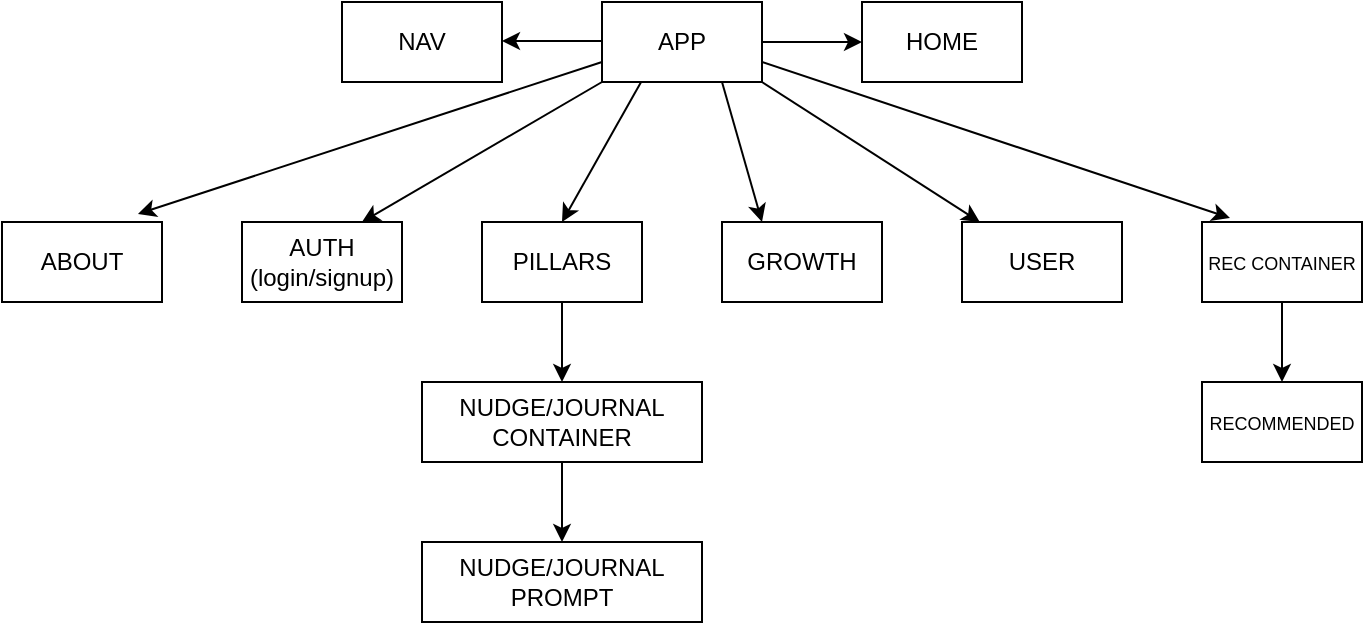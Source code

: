 <mxfile>
    <diagram id="s9jXo4QW0Z18Gfw3uZCw" name="Page-1">
        <mxGraphModel dx="537" dy="312" grid="1" gridSize="10" guides="1" tooltips="1" connect="1" arrows="1" fold="1" page="1" pageScale="1" pageWidth="850" pageHeight="1100" math="0" shadow="0">
            <root>
                <mxCell id="0"/>
                <mxCell id="1" parent="0"/>
                <mxCell id="12" value="" style="edgeStyle=none;html=1;entryX=0;entryY=0.5;entryDx=0;entryDy=0;" parent="1" source="2" target="10" edge="1">
                    <mxGeometry relative="1" as="geometry">
                        <mxPoint x="480" y="30" as="targetPoint"/>
                    </mxGeometry>
                </mxCell>
                <mxCell id="2" value="" style="whiteSpace=wrap;html=1;" parent="1" vertex="1">
                    <mxGeometry x="360" y="10" width="80" height="40" as="geometry"/>
                </mxCell>
                <mxCell id="28" value="" style="edgeStyle=none;html=1;exitX=1;exitY=1;exitDx=0;exitDy=0;" parent="1" source="2" target="20" edge="1">
                    <mxGeometry relative="1" as="geometry">
                        <mxPoint x="420" y="50" as="sourcePoint"/>
                    </mxGeometry>
                </mxCell>
                <mxCell id="3" value="APP" style="text;strokeColor=none;align=center;fillColor=none;html=1;verticalAlign=middle;whiteSpace=wrap;rounded=0;" parent="1" vertex="1">
                    <mxGeometry x="370" y="15" width="60" height="30" as="geometry"/>
                </mxCell>
                <mxCell id="9" value="" style="whiteSpace=wrap;html=1;" parent="1" vertex="1">
                    <mxGeometry x="230" y="10" width="80" height="40" as="geometry"/>
                </mxCell>
                <mxCell id="10" value="" style="whiteSpace=wrap;html=1;" parent="1" vertex="1">
                    <mxGeometry x="490" y="10" width="80" height="40" as="geometry"/>
                </mxCell>
                <mxCell id="8" value="NAV" style="text;strokeColor=none;align=center;fillColor=none;html=1;verticalAlign=middle;whiteSpace=wrap;rounded=0;" parent="1" vertex="1">
                    <mxGeometry x="240" y="15" width="60" height="30" as="geometry"/>
                </mxCell>
                <mxCell id="7" value="HOME" style="text;strokeColor=none;align=center;fillColor=none;html=1;verticalAlign=middle;whiteSpace=wrap;rounded=0;" parent="1" vertex="1">
                    <mxGeometry x="500" y="15" width="60" height="30" as="geometry"/>
                </mxCell>
                <mxCell id="15" value="" style="edgeStyle=none;html=1;" parent="1" edge="1">
                    <mxGeometry relative="1" as="geometry">
                        <mxPoint x="360" y="29.5" as="sourcePoint"/>
                        <mxPoint x="310" y="29.5" as="targetPoint"/>
                    </mxGeometry>
                </mxCell>
                <mxCell id="17" value="ABOUT" style="whiteSpace=wrap;html=1;" parent="1" vertex="1">
                    <mxGeometry x="60" y="120" width="80" height="40" as="geometry"/>
                </mxCell>
                <mxCell id="18" value="AUTH&lt;br&gt;(login/signup)" style="whiteSpace=wrap;html=1;" parent="1" vertex="1">
                    <mxGeometry x="180" y="120" width="80" height="40" as="geometry"/>
                </mxCell>
                <mxCell id="34" value="" style="edgeStyle=none;html=1;" parent="1" source="19" target="23" edge="1">
                    <mxGeometry relative="1" as="geometry"/>
                </mxCell>
                <mxCell id="19" value="PILLARS" style="whiteSpace=wrap;html=1;" parent="1" vertex="1">
                    <mxGeometry x="300" y="120" width="80" height="40" as="geometry"/>
                </mxCell>
                <mxCell id="20" value="USER" style="whiteSpace=wrap;html=1;" parent="1" vertex="1">
                    <mxGeometry x="540" y="120" width="80" height="40" as="geometry"/>
                </mxCell>
                <mxCell id="21" value="GROWTH" style="whiteSpace=wrap;html=1;" parent="1" vertex="1">
                    <mxGeometry x="420" y="120" width="80" height="40" as="geometry"/>
                </mxCell>
                <mxCell id="37" value="" style="edgeStyle=none;html=1;" parent="1" source="23" target="25" edge="1">
                    <mxGeometry relative="1" as="geometry"/>
                </mxCell>
                <mxCell id="23" value="&lt;font style=&quot;font-size: 12px;&quot;&gt;NUDGE/JOURNAL CONTAINER&lt;/font&gt;" style="whiteSpace=wrap;html=1;" parent="1" vertex="1">
                    <mxGeometry x="270" y="200" width="140" height="40" as="geometry"/>
                </mxCell>
                <mxCell id="25" value="NUDGE/JOURNAL PROMPT" style="whiteSpace=wrap;html=1;" parent="1" vertex="1">
                    <mxGeometry x="270" y="280" width="140" height="40" as="geometry"/>
                </mxCell>
                <mxCell id="39" value="" style="edgeStyle=none;html=1;" edge="1" parent="1" source="27" target="38">
                    <mxGeometry relative="1" as="geometry"/>
                </mxCell>
                <mxCell id="27" value="&lt;font style=&quot;font-size: 9px;&quot;&gt;REC CONTAINER&lt;/font&gt;" style="whiteSpace=wrap;html=1;" parent="1" vertex="1">
                    <mxGeometry x="660" y="120" width="80" height="40" as="geometry"/>
                </mxCell>
                <mxCell id="29" value="" style="edgeStyle=none;html=1;entryX=0.5;entryY=0;entryDx=0;entryDy=0;" parent="1" target="19" edge="1">
                    <mxGeometry relative="1" as="geometry">
                        <mxPoint x="379.542" y="50" as="sourcePoint"/>
                        <mxPoint x="420.451" y="125" as="targetPoint"/>
                    </mxGeometry>
                </mxCell>
                <mxCell id="30" value="" style="edgeStyle=none;html=1;entryX=0.25;entryY=0;entryDx=0;entryDy=0;exitX=0.75;exitY=1;exitDx=0;exitDy=0;" parent="1" source="2" target="21" edge="1">
                    <mxGeometry relative="1" as="geometry">
                        <mxPoint x="410" y="60" as="sourcePoint"/>
                        <mxPoint x="480.911" y="125" as="targetPoint"/>
                    </mxGeometry>
                </mxCell>
                <mxCell id="31" value="" style="edgeStyle=none;html=1;entryX=0.175;entryY=-0.05;entryDx=0;entryDy=0;entryPerimeter=0;" parent="1" target="27" edge="1">
                    <mxGeometry relative="1" as="geometry">
                        <mxPoint x="440.002" y="40" as="sourcePoint"/>
                        <mxPoint x="560" y="110" as="targetPoint"/>
                    </mxGeometry>
                </mxCell>
                <mxCell id="32" value="" style="edgeStyle=none;html=1;entryX=0.85;entryY=-0.1;entryDx=0;entryDy=0;entryPerimeter=0;" parent="1" target="17" edge="1">
                    <mxGeometry relative="1" as="geometry">
                        <mxPoint x="360.002" y="40" as="sourcePoint"/>
                        <mxPoint x="594" y="118" as="targetPoint"/>
                    </mxGeometry>
                </mxCell>
                <mxCell id="33" value="" style="edgeStyle=none;html=1;entryX=0.75;entryY=0;entryDx=0;entryDy=0;" parent="1" target="18" edge="1">
                    <mxGeometry relative="1" as="geometry">
                        <mxPoint x="360.002" y="50" as="sourcePoint"/>
                        <mxPoint x="240" y="110" as="targetPoint"/>
                    </mxGeometry>
                </mxCell>
                <mxCell id="38" value="&lt;font style=&quot;font-size: 9px;&quot;&gt;RECOMMENDED&lt;/font&gt;" style="whiteSpace=wrap;html=1;" vertex="1" parent="1">
                    <mxGeometry x="660" y="200" width="80" height="40" as="geometry"/>
                </mxCell>
            </root>
        </mxGraphModel>
    </diagram>
</mxfile>